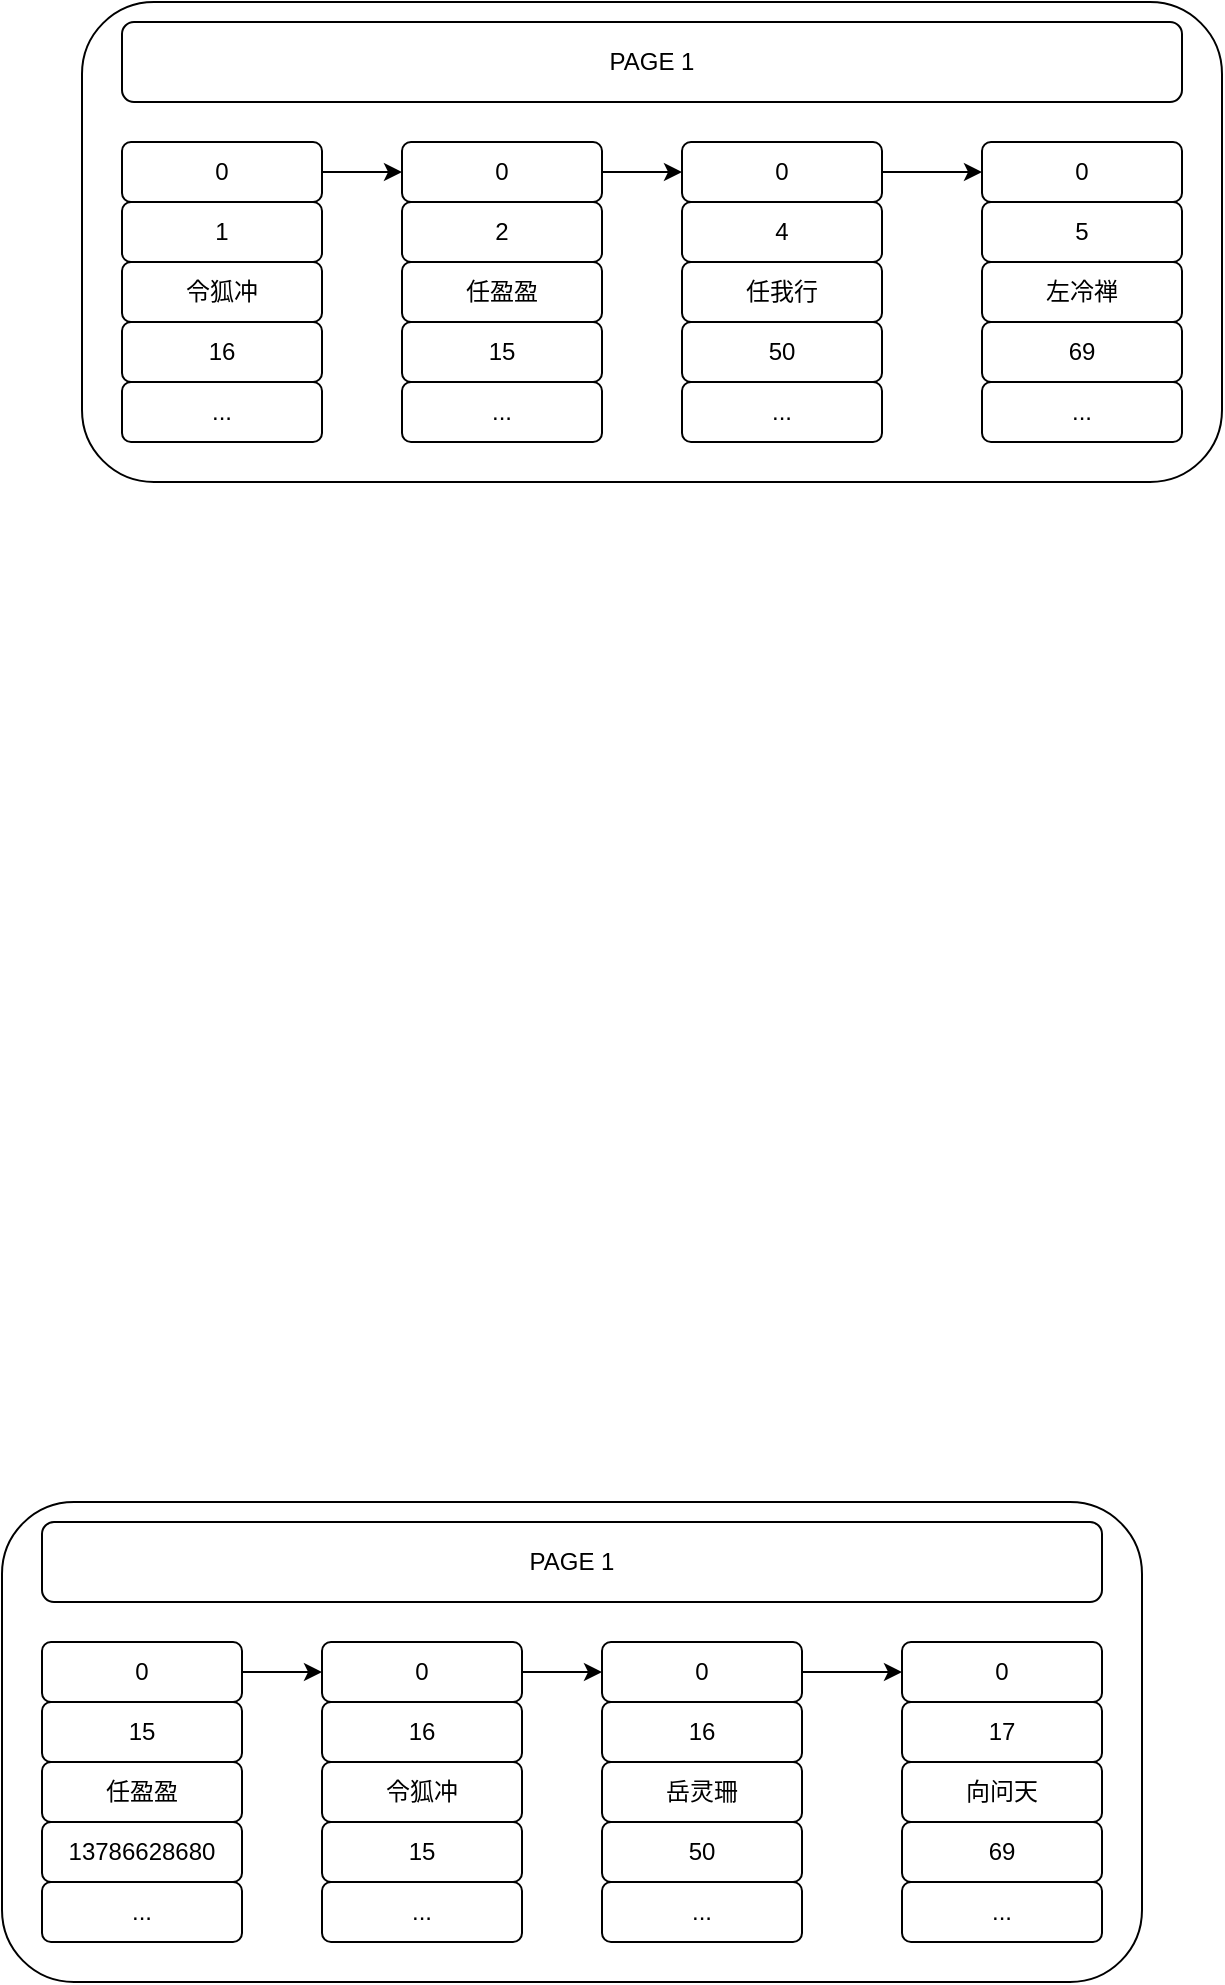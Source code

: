 <mxfile version="17.2.5" type="github">
  <diagram id="bCk3VSjHGXYge5IZA2PI" name="Page-1">
    <mxGraphModel dx="716" dy="-1993" grid="1" gridSize="10" guides="1" tooltips="1" connect="1" arrows="1" fold="1" page="1" pageScale="1" pageWidth="827" pageHeight="1169" math="0" shadow="0">
      <root>
        <mxCell id="0" />
        <mxCell id="1" parent="0" />
        <mxCell id="YxF6WoEmrUpVOarDnOtX-494" value="" style="rounded=1;whiteSpace=wrap;html=1;fillColor=#FFFFFF;" vertex="1" parent="1">
          <mxGeometry x="260" y="2380" width="570" height="240" as="geometry" />
        </mxCell>
        <mxCell id="YxF6WoEmrUpVOarDnOtX-495" style="edgeStyle=none;rounded=0;orthogonalLoop=1;jettySize=auto;html=1;exitX=1;exitY=0.5;exitDx=0;exitDy=0;entryX=0;entryY=0.5;entryDx=0;entryDy=0;" edge="1" parent="1" source="YxF6WoEmrUpVOarDnOtX-496" target="YxF6WoEmrUpVOarDnOtX-502">
          <mxGeometry relative="1" as="geometry" />
        </mxCell>
        <mxCell id="YxF6WoEmrUpVOarDnOtX-496" value="0" style="rounded=1;whiteSpace=wrap;html=1;fillColor=#FFFFFF;" vertex="1" parent="1">
          <mxGeometry x="280" y="2450" width="100" height="30" as="geometry" />
        </mxCell>
        <mxCell id="YxF6WoEmrUpVOarDnOtX-497" value="1" style="rounded=1;whiteSpace=wrap;html=1;fillColor=#FFFFFF;" vertex="1" parent="1">
          <mxGeometry x="280" y="2480" width="100" height="30" as="geometry" />
        </mxCell>
        <mxCell id="YxF6WoEmrUpVOarDnOtX-498" value="令狐冲" style="rounded=1;whiteSpace=wrap;html=1;fillColor=#FFFFFF;" vertex="1" parent="1">
          <mxGeometry x="280" y="2510" width="100" height="30" as="geometry" />
        </mxCell>
        <mxCell id="YxF6WoEmrUpVOarDnOtX-499" value="16" style="rounded=1;whiteSpace=wrap;html=1;fillColor=#FFFFFF;" vertex="1" parent="1">
          <mxGeometry x="280" y="2540" width="100" height="30" as="geometry" />
        </mxCell>
        <mxCell id="YxF6WoEmrUpVOarDnOtX-500" value="..." style="rounded=1;whiteSpace=wrap;html=1;fillColor=#FFFFFF;" vertex="1" parent="1">
          <mxGeometry x="280" y="2570" width="100" height="30" as="geometry" />
        </mxCell>
        <mxCell id="YxF6WoEmrUpVOarDnOtX-501" style="edgeStyle=none;rounded=0;orthogonalLoop=1;jettySize=auto;html=1;exitX=1;exitY=0.5;exitDx=0;exitDy=0;" edge="1" parent="1" source="YxF6WoEmrUpVOarDnOtX-502" target="YxF6WoEmrUpVOarDnOtX-508">
          <mxGeometry relative="1" as="geometry" />
        </mxCell>
        <mxCell id="YxF6WoEmrUpVOarDnOtX-502" value="0" style="rounded=1;whiteSpace=wrap;html=1;fillColor=#FFFFFF;" vertex="1" parent="1">
          <mxGeometry x="420" y="2450" width="100" height="30" as="geometry" />
        </mxCell>
        <mxCell id="YxF6WoEmrUpVOarDnOtX-503" value="2" style="rounded=1;whiteSpace=wrap;html=1;fillColor=#FFFFFF;" vertex="1" parent="1">
          <mxGeometry x="420" y="2480" width="100" height="30" as="geometry" />
        </mxCell>
        <mxCell id="YxF6WoEmrUpVOarDnOtX-504" value="任盈盈" style="rounded=1;whiteSpace=wrap;html=1;fillColor=#FFFFFF;" vertex="1" parent="1">
          <mxGeometry x="420" y="2510" width="100" height="30" as="geometry" />
        </mxCell>
        <mxCell id="YxF6WoEmrUpVOarDnOtX-505" value="15" style="rounded=1;whiteSpace=wrap;html=1;fillColor=#FFFFFF;" vertex="1" parent="1">
          <mxGeometry x="420" y="2540" width="100" height="30" as="geometry" />
        </mxCell>
        <mxCell id="YxF6WoEmrUpVOarDnOtX-506" value="..." style="rounded=1;whiteSpace=wrap;html=1;fillColor=#FFFFFF;" vertex="1" parent="1">
          <mxGeometry x="420" y="2570" width="100" height="30" as="geometry" />
        </mxCell>
        <mxCell id="YxF6WoEmrUpVOarDnOtX-507" style="edgeStyle=none;rounded=0;orthogonalLoop=1;jettySize=auto;html=1;exitX=1;exitY=0.5;exitDx=0;exitDy=0;entryX=0;entryY=0.5;entryDx=0;entryDy=0;" edge="1" parent="1" source="YxF6WoEmrUpVOarDnOtX-508" target="YxF6WoEmrUpVOarDnOtX-513">
          <mxGeometry relative="1" as="geometry" />
        </mxCell>
        <mxCell id="YxF6WoEmrUpVOarDnOtX-508" value="0" style="rounded=1;whiteSpace=wrap;html=1;fillColor=#FFFFFF;" vertex="1" parent="1">
          <mxGeometry x="560" y="2450" width="100" height="30" as="geometry" />
        </mxCell>
        <mxCell id="YxF6WoEmrUpVOarDnOtX-509" value="4" style="rounded=1;whiteSpace=wrap;html=1;fillColor=#FFFFFF;" vertex="1" parent="1">
          <mxGeometry x="560" y="2480" width="100" height="30" as="geometry" />
        </mxCell>
        <mxCell id="YxF6WoEmrUpVOarDnOtX-510" value="任我行" style="rounded=1;whiteSpace=wrap;html=1;fillColor=#FFFFFF;" vertex="1" parent="1">
          <mxGeometry x="560" y="2510" width="100" height="30" as="geometry" />
        </mxCell>
        <mxCell id="YxF6WoEmrUpVOarDnOtX-511" value="50" style="rounded=1;whiteSpace=wrap;html=1;fillColor=#FFFFFF;" vertex="1" parent="1">
          <mxGeometry x="560" y="2540" width="100" height="30" as="geometry" />
        </mxCell>
        <mxCell id="YxF6WoEmrUpVOarDnOtX-512" value="..." style="rounded=1;whiteSpace=wrap;html=1;fillColor=#FFFFFF;" vertex="1" parent="1">
          <mxGeometry x="560" y="2570" width="100" height="30" as="geometry" />
        </mxCell>
        <mxCell id="YxF6WoEmrUpVOarDnOtX-513" value="0" style="rounded=1;whiteSpace=wrap;html=1;fillColor=#FFFFFF;" vertex="1" parent="1">
          <mxGeometry x="710" y="2450" width="100" height="30" as="geometry" />
        </mxCell>
        <mxCell id="YxF6WoEmrUpVOarDnOtX-514" value="5" style="rounded=1;whiteSpace=wrap;html=1;fillColor=#FFFFFF;" vertex="1" parent="1">
          <mxGeometry x="710" y="2480" width="100" height="30" as="geometry" />
        </mxCell>
        <mxCell id="YxF6WoEmrUpVOarDnOtX-515" value="左冷禅" style="rounded=1;whiteSpace=wrap;html=1;fillColor=#FFFFFF;" vertex="1" parent="1">
          <mxGeometry x="710" y="2510" width="100" height="30" as="geometry" />
        </mxCell>
        <mxCell id="YxF6WoEmrUpVOarDnOtX-516" value="69" style="rounded=1;whiteSpace=wrap;html=1;fillColor=#FFFFFF;" vertex="1" parent="1">
          <mxGeometry x="710" y="2540" width="100" height="30" as="geometry" />
        </mxCell>
        <mxCell id="YxF6WoEmrUpVOarDnOtX-517" value="..." style="rounded=1;whiteSpace=wrap;html=1;fillColor=#FFFFFF;" vertex="1" parent="1">
          <mxGeometry x="710" y="2570" width="100" height="30" as="geometry" />
        </mxCell>
        <mxCell id="YxF6WoEmrUpVOarDnOtX-518" value="PAGE 1" style="rounded=1;whiteSpace=wrap;html=1;fillColor=#FFFFFF;" vertex="1" parent="1">
          <mxGeometry x="280" y="2390" width="530" height="40" as="geometry" />
        </mxCell>
        <mxCell id="YxF6WoEmrUpVOarDnOtX-519" value="" style="rounded=1;whiteSpace=wrap;html=1;fillColor=#FFFFFF;" vertex="1" parent="1">
          <mxGeometry x="220" y="3130" width="570" height="240" as="geometry" />
        </mxCell>
        <mxCell id="YxF6WoEmrUpVOarDnOtX-520" style="edgeStyle=none;rounded=0;orthogonalLoop=1;jettySize=auto;html=1;exitX=1;exitY=0.5;exitDx=0;exitDy=0;entryX=0;entryY=0.5;entryDx=0;entryDy=0;" edge="1" parent="1" source="YxF6WoEmrUpVOarDnOtX-521" target="YxF6WoEmrUpVOarDnOtX-527">
          <mxGeometry relative="1" as="geometry" />
        </mxCell>
        <mxCell id="YxF6WoEmrUpVOarDnOtX-521" value="0" style="rounded=1;whiteSpace=wrap;html=1;fillColor=#FFFFFF;" vertex="1" parent="1">
          <mxGeometry x="240" y="3200" width="100" height="30" as="geometry" />
        </mxCell>
        <mxCell id="YxF6WoEmrUpVOarDnOtX-522" value="15" style="rounded=1;whiteSpace=wrap;html=1;fillColor=#FFFFFF;" vertex="1" parent="1">
          <mxGeometry x="240" y="3230" width="100" height="30" as="geometry" />
        </mxCell>
        <mxCell id="YxF6WoEmrUpVOarDnOtX-523" value="任盈盈" style="rounded=1;whiteSpace=wrap;html=1;fillColor=#FFFFFF;" vertex="1" parent="1">
          <mxGeometry x="240" y="3260" width="100" height="30" as="geometry" />
        </mxCell>
        <mxCell id="YxF6WoEmrUpVOarDnOtX-524" value="13786628680" style="rounded=1;whiteSpace=wrap;html=1;fillColor=#FFFFFF;" vertex="1" parent="1">
          <mxGeometry x="240" y="3290" width="100" height="30" as="geometry" />
        </mxCell>
        <mxCell id="YxF6WoEmrUpVOarDnOtX-525" value="..." style="rounded=1;whiteSpace=wrap;html=1;fillColor=#FFFFFF;" vertex="1" parent="1">
          <mxGeometry x="240" y="3320" width="100" height="30" as="geometry" />
        </mxCell>
        <mxCell id="YxF6WoEmrUpVOarDnOtX-526" style="edgeStyle=none;rounded=0;orthogonalLoop=1;jettySize=auto;html=1;exitX=1;exitY=0.5;exitDx=0;exitDy=0;" edge="1" parent="1" source="YxF6WoEmrUpVOarDnOtX-527" target="YxF6WoEmrUpVOarDnOtX-533">
          <mxGeometry relative="1" as="geometry" />
        </mxCell>
        <mxCell id="YxF6WoEmrUpVOarDnOtX-527" value="0" style="rounded=1;whiteSpace=wrap;html=1;fillColor=#FFFFFF;" vertex="1" parent="1">
          <mxGeometry x="380" y="3200" width="100" height="30" as="geometry" />
        </mxCell>
        <mxCell id="YxF6WoEmrUpVOarDnOtX-528" value="16" style="rounded=1;whiteSpace=wrap;html=1;fillColor=#FFFFFF;" vertex="1" parent="1">
          <mxGeometry x="380" y="3230" width="100" height="30" as="geometry" />
        </mxCell>
        <mxCell id="YxF6WoEmrUpVOarDnOtX-529" value="令狐冲" style="rounded=1;whiteSpace=wrap;html=1;fillColor=#FFFFFF;" vertex="1" parent="1">
          <mxGeometry x="380" y="3260" width="100" height="30" as="geometry" />
        </mxCell>
        <mxCell id="YxF6WoEmrUpVOarDnOtX-530" value="15" style="rounded=1;whiteSpace=wrap;html=1;fillColor=#FFFFFF;" vertex="1" parent="1">
          <mxGeometry x="380" y="3290" width="100" height="30" as="geometry" />
        </mxCell>
        <mxCell id="YxF6WoEmrUpVOarDnOtX-531" value="..." style="rounded=1;whiteSpace=wrap;html=1;fillColor=#FFFFFF;" vertex="1" parent="1">
          <mxGeometry x="380" y="3320" width="100" height="30" as="geometry" />
        </mxCell>
        <mxCell id="YxF6WoEmrUpVOarDnOtX-532" style="edgeStyle=none;rounded=0;orthogonalLoop=1;jettySize=auto;html=1;exitX=1;exitY=0.5;exitDx=0;exitDy=0;entryX=0;entryY=0.5;entryDx=0;entryDy=0;" edge="1" parent="1" source="YxF6WoEmrUpVOarDnOtX-533" target="YxF6WoEmrUpVOarDnOtX-538">
          <mxGeometry relative="1" as="geometry" />
        </mxCell>
        <mxCell id="YxF6WoEmrUpVOarDnOtX-533" value="0" style="rounded=1;whiteSpace=wrap;html=1;fillColor=#FFFFFF;" vertex="1" parent="1">
          <mxGeometry x="520" y="3200" width="100" height="30" as="geometry" />
        </mxCell>
        <mxCell id="YxF6WoEmrUpVOarDnOtX-534" value="16" style="rounded=1;whiteSpace=wrap;html=1;fillColor=#FFFFFF;" vertex="1" parent="1">
          <mxGeometry x="520" y="3230" width="100" height="30" as="geometry" />
        </mxCell>
        <mxCell id="YxF6WoEmrUpVOarDnOtX-535" value="岳灵珊" style="rounded=1;whiteSpace=wrap;html=1;fillColor=#FFFFFF;" vertex="1" parent="1">
          <mxGeometry x="520" y="3260" width="100" height="30" as="geometry" />
        </mxCell>
        <mxCell id="YxF6WoEmrUpVOarDnOtX-536" value="50" style="rounded=1;whiteSpace=wrap;html=1;fillColor=#FFFFFF;" vertex="1" parent="1">
          <mxGeometry x="520" y="3290" width="100" height="30" as="geometry" />
        </mxCell>
        <mxCell id="YxF6WoEmrUpVOarDnOtX-537" value="..." style="rounded=1;whiteSpace=wrap;html=1;fillColor=#FFFFFF;" vertex="1" parent="1">
          <mxGeometry x="520" y="3320" width="100" height="30" as="geometry" />
        </mxCell>
        <mxCell id="YxF6WoEmrUpVOarDnOtX-538" value="0" style="rounded=1;whiteSpace=wrap;html=1;fillColor=#FFFFFF;" vertex="1" parent="1">
          <mxGeometry x="670" y="3200" width="100" height="30" as="geometry" />
        </mxCell>
        <mxCell id="YxF6WoEmrUpVOarDnOtX-539" value="17" style="rounded=1;whiteSpace=wrap;html=1;fillColor=#FFFFFF;" vertex="1" parent="1">
          <mxGeometry x="670" y="3230" width="100" height="30" as="geometry" />
        </mxCell>
        <mxCell id="YxF6WoEmrUpVOarDnOtX-540" value="向问天" style="rounded=1;whiteSpace=wrap;html=1;fillColor=#FFFFFF;" vertex="1" parent="1">
          <mxGeometry x="670" y="3260" width="100" height="30" as="geometry" />
        </mxCell>
        <mxCell id="YxF6WoEmrUpVOarDnOtX-541" value="69" style="rounded=1;whiteSpace=wrap;html=1;fillColor=#FFFFFF;" vertex="1" parent="1">
          <mxGeometry x="670" y="3290" width="100" height="30" as="geometry" />
        </mxCell>
        <mxCell id="YxF6WoEmrUpVOarDnOtX-542" value="..." style="rounded=1;whiteSpace=wrap;html=1;fillColor=#FFFFFF;" vertex="1" parent="1">
          <mxGeometry x="670" y="3320" width="100" height="30" as="geometry" />
        </mxCell>
        <mxCell id="YxF6WoEmrUpVOarDnOtX-543" value="PAGE 1" style="rounded=1;whiteSpace=wrap;html=1;fillColor=#FFFFFF;" vertex="1" parent="1">
          <mxGeometry x="240" y="3140" width="530" height="40" as="geometry" />
        </mxCell>
      </root>
    </mxGraphModel>
  </diagram>
</mxfile>
